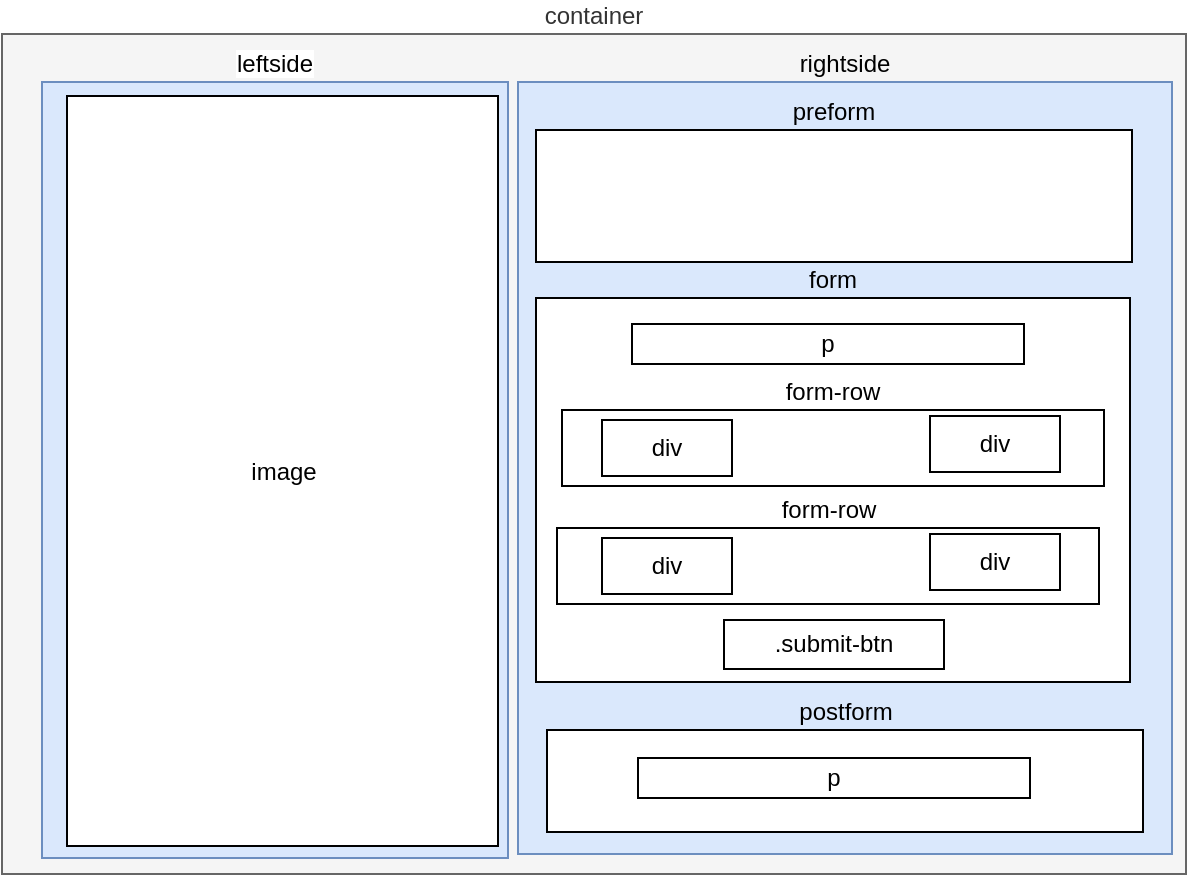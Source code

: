 <mxfile version="26.0.11">
  <diagram name="Page-1" id="5p146G9jOvsDchjKRDV5">
    <mxGraphModel dx="1226" dy="631" grid="0" gridSize="10" guides="1" tooltips="1" connect="1" arrows="1" fold="1" page="0" pageScale="1" pageWidth="850" pageHeight="1100" math="0" shadow="0">
      <root>
        <mxCell id="0" />
        <mxCell id="1" parent="0" />
        <mxCell id="tR7MdW94Z1t5aY0DPSXk-1" value="container" style="rounded=0;whiteSpace=wrap;html=1;labelPosition=center;verticalLabelPosition=top;align=center;verticalAlign=bottom;fillColor=#f5f5f5;fontColor=#333333;strokeColor=#666666;" vertex="1" parent="1">
          <mxGeometry x="197" y="140" width="592" height="420" as="geometry" />
        </mxCell>
        <mxCell id="tR7MdW94Z1t5aY0DPSXk-2" value="leftside" style="rounded=0;html=1;labelPosition=center;verticalLabelPosition=top;align=center;verticalAlign=bottom;textShadow=0;labelBorderColor=none;labelBackgroundColor=default;whiteSpace=wrap;fillColor=#dae8fc;strokeColor=#6c8ebf;" vertex="1" parent="1">
          <mxGeometry x="217" y="164" width="233" height="388" as="geometry" />
        </mxCell>
        <mxCell id="tR7MdW94Z1t5aY0DPSXk-3" value="rightside" style="rounded=0;whiteSpace=wrap;html=1;labelPosition=center;verticalLabelPosition=top;align=center;verticalAlign=bottom;fillColor=#dae8fc;strokeColor=#6c8ebf;" vertex="1" parent="1">
          <mxGeometry x="455" y="164" width="327" height="386" as="geometry" />
        </mxCell>
        <mxCell id="tR7MdW94Z1t5aY0DPSXk-5" value="image" style="rounded=0;whiteSpace=wrap;html=1;" vertex="1" parent="1">
          <mxGeometry x="229.5" y="171" width="215.5" height="375" as="geometry" />
        </mxCell>
        <mxCell id="tR7MdW94Z1t5aY0DPSXk-6" value="preform" style="rounded=0;whiteSpace=wrap;html=1;labelPosition=center;verticalLabelPosition=top;align=center;verticalAlign=bottom;" vertex="1" parent="1">
          <mxGeometry x="464" y="188" width="298" height="66" as="geometry" />
        </mxCell>
        <mxCell id="tR7MdW94Z1t5aY0DPSXk-7" value="form" style="rounded=0;whiteSpace=wrap;html=1;labelPosition=center;verticalLabelPosition=top;align=center;verticalAlign=bottom;" vertex="1" parent="1">
          <mxGeometry x="464" y="272" width="297" height="192" as="geometry" />
        </mxCell>
        <mxCell id="tR7MdW94Z1t5aY0DPSXk-8" value="postform" style="rounded=0;whiteSpace=wrap;html=1;labelPosition=center;verticalLabelPosition=top;align=center;verticalAlign=bottom;" vertex="1" parent="1">
          <mxGeometry x="469.5" y="488" width="298" height="51" as="geometry" />
        </mxCell>
        <mxCell id="tR7MdW94Z1t5aY0DPSXk-9" value="form-row" style="rounded=0;whiteSpace=wrap;html=1;labelPosition=center;verticalLabelPosition=top;align=center;verticalAlign=bottom;" vertex="1" parent="1">
          <mxGeometry x="477" y="328" width="271" height="38" as="geometry" />
        </mxCell>
        <mxCell id="tR7MdW94Z1t5aY0DPSXk-11" value="div" style="rounded=0;whiteSpace=wrap;html=1;movable=1;resizable=1;rotatable=1;deletable=1;editable=1;locked=0;connectable=1;" vertex="1" parent="1">
          <mxGeometry x="497" y="333" width="65" height="28" as="geometry" />
        </mxCell>
        <mxCell id="tR7MdW94Z1t5aY0DPSXk-12" value="div" style="rounded=0;whiteSpace=wrap;html=1;movable=1;resizable=1;rotatable=1;deletable=1;editable=1;locked=0;connectable=1;" vertex="1" parent="1">
          <mxGeometry x="661" y="331" width="65" height="28" as="geometry" />
        </mxCell>
        <mxCell id="tR7MdW94Z1t5aY0DPSXk-14" value="form-row" style="rounded=0;whiteSpace=wrap;html=1;labelPosition=center;verticalLabelPosition=top;align=center;verticalAlign=bottom;" vertex="1" parent="1">
          <mxGeometry x="474.5" y="387" width="271" height="38" as="geometry" />
        </mxCell>
        <mxCell id="tR7MdW94Z1t5aY0DPSXk-15" value="div" style="rounded=0;whiteSpace=wrap;html=1;movable=1;resizable=1;rotatable=1;deletable=1;editable=1;locked=0;connectable=1;" vertex="1" parent="1">
          <mxGeometry x="497" y="392" width="65" height="28" as="geometry" />
        </mxCell>
        <mxCell id="tR7MdW94Z1t5aY0DPSXk-16" value="div" style="rounded=0;whiteSpace=wrap;html=1;movable=1;resizable=1;rotatable=1;deletable=1;editable=1;locked=0;connectable=1;" vertex="1" parent="1">
          <mxGeometry x="661" y="390" width="65" height="28" as="geometry" />
        </mxCell>
        <mxCell id="tR7MdW94Z1t5aY0DPSXk-17" value="p" style="rounded=0;whiteSpace=wrap;html=1;" vertex="1" parent="1">
          <mxGeometry x="512" y="285" width="196" height="20" as="geometry" />
        </mxCell>
        <mxCell id="tR7MdW94Z1t5aY0DPSXk-18" value=".submit-btn" style="rounded=0;whiteSpace=wrap;html=1;" vertex="1" parent="1">
          <mxGeometry x="558" y="433" width="110" height="24.5" as="geometry" />
        </mxCell>
        <mxCell id="tR7MdW94Z1t5aY0DPSXk-19" value="p" style="rounded=0;whiteSpace=wrap;html=1;" vertex="1" parent="1">
          <mxGeometry x="515" y="502" width="196" height="20" as="geometry" />
        </mxCell>
      </root>
    </mxGraphModel>
  </diagram>
</mxfile>
